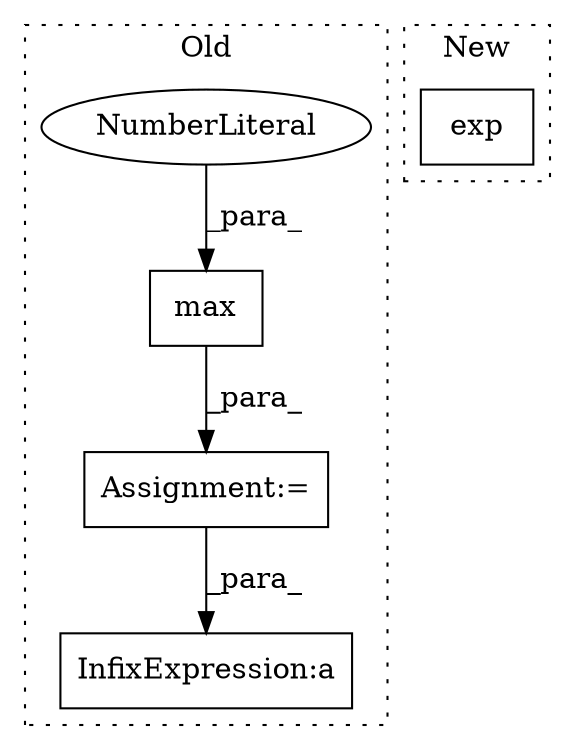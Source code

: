 digraph G {
subgraph cluster0 {
1 [label="max" a="32" s="2280,2298" l="4,1" shape="box"];
3 [label="Assignment:=" a="7" s="2358" l="1" shape="box"];
4 [label="NumberLiteral" a="34" s="2297" l="1" shape="ellipse"];
5 [label="InfixExpression:a" a="27" s="2571" l="3" shape="box"];
label = "Old";
style="dotted";
}
subgraph cluster1 {
2 [label="exp" a="32" s="2673" l="5" shape="box"];
label = "New";
style="dotted";
}
1 -> 3 [label="_para_"];
3 -> 5 [label="_para_"];
4 -> 1 [label="_para_"];
}